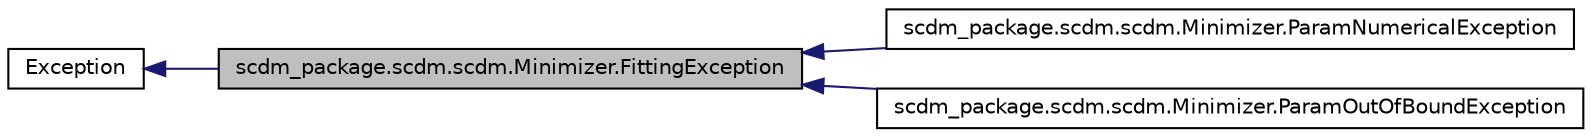 digraph G
{
  edge [fontname="Helvetica",fontsize="10",labelfontname="Helvetica",labelfontsize="10"];
  node [fontname="Helvetica",fontsize="10",shape=record];
  rankdir=LR;
  Node1 [label="scdm_package.scdm.scdm.Minimizer.FittingException",height=0.2,width=0.4,color="black", fillcolor="grey75", style="filled" fontcolor="black"];
  Node2 -> Node1 [dir=back,color="midnightblue",fontsize="10",style="solid",fontname="Helvetica"];
  Node2 [label="Exception",height=0.2,width=0.4,color="black", fillcolor="white", style="filled",URL="$classException.html"];
  Node1 -> Node3 [dir=back,color="midnightblue",fontsize="10",style="solid",fontname="Helvetica"];
  Node3 [label="scdm_package.scdm.scdm.Minimizer.ParamNumericalException",height=0.2,width=0.4,color="black", fillcolor="white", style="filled",URL="$classscdm__package_1_1scdm_1_1scdm_1_1Minimizer_1_1ParamNumericalException.html",tooltip="Exception thrown in case numerical error."];
  Node1 -> Node4 [dir=back,color="midnightblue",fontsize="10",style="solid",fontname="Helvetica"];
  Node4 [label="scdm_package.scdm.scdm.Minimizer.ParamOutOfBoundException",height=0.2,width=0.4,color="black", fillcolor="white", style="filled",URL="$classscdm__package_1_1scdm_1_1scdm_1_1Minimizer_1_1ParamOutOfBoundException.html",tooltip="Exception thrown in case of out of parameter bounds access."];
}
